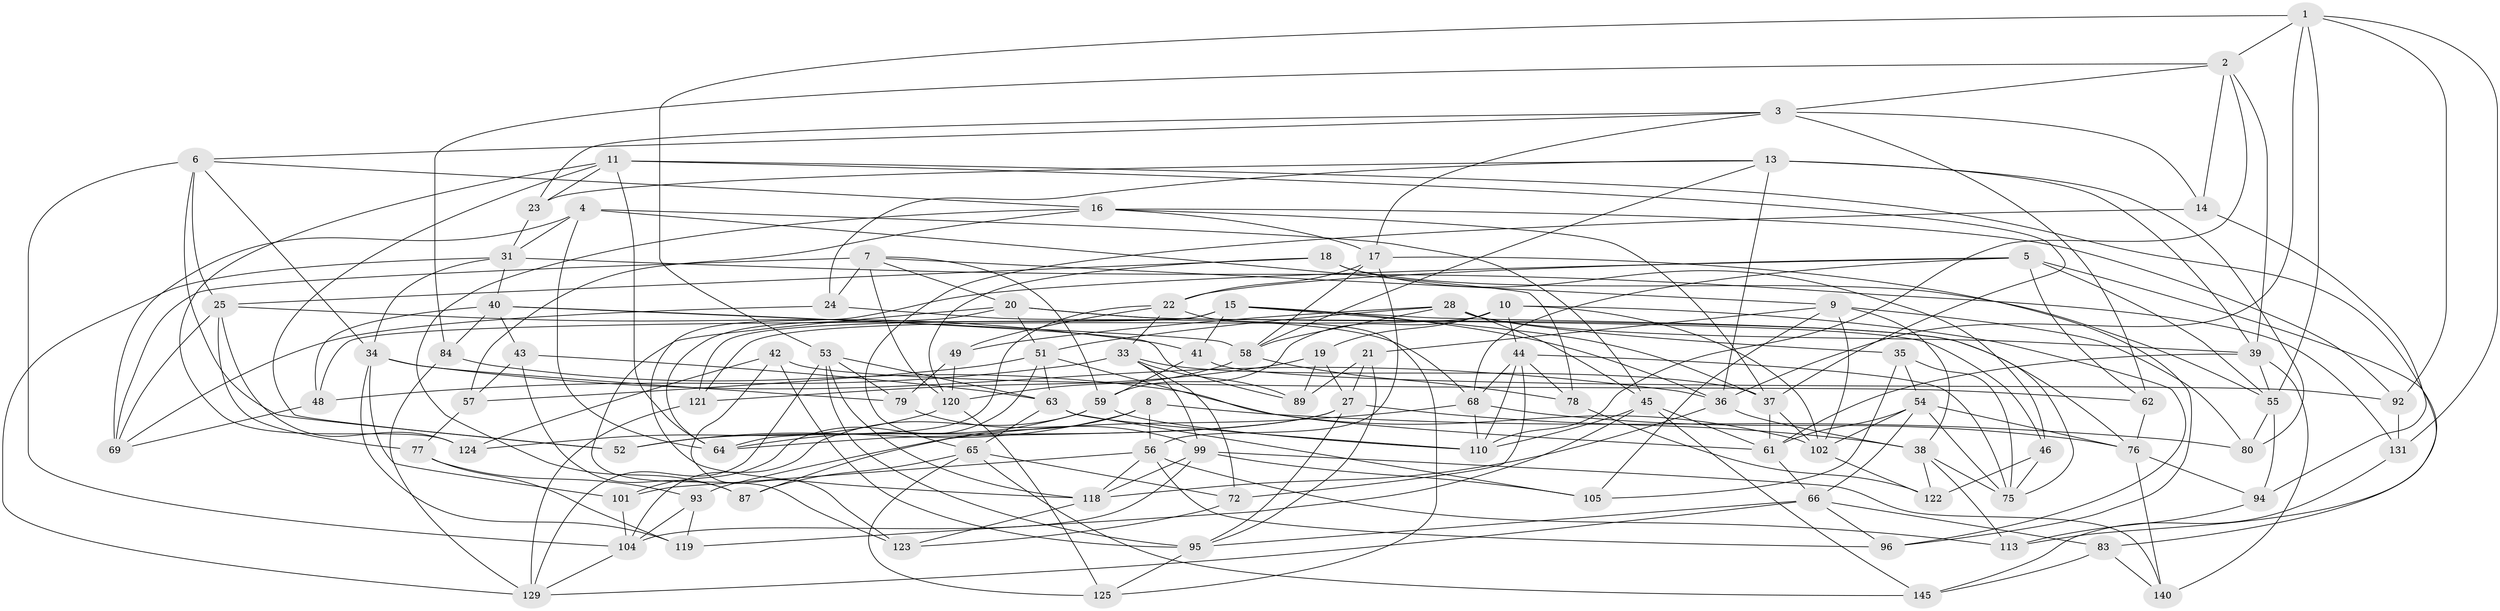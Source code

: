 // Generated by graph-tools (version 1.1) at 2025/24/03/03/25 07:24:30]
// undirected, 95 vertices, 242 edges
graph export_dot {
graph [start="1"]
  node [color=gray90,style=filled];
  1 [super="+98"];
  2 [super="+82"];
  3 [super="+88"];
  4 [super="+107"];
  5 [super="+133"];
  6 [super="+138"];
  7 [super="+12"];
  8;
  9 [super="+73"];
  10 [super="+130"];
  11 [super="+47"];
  13 [super="+29"];
  14;
  15 [super="+85"];
  16 [super="+135"];
  17 [super="+71"];
  18;
  19;
  20 [super="+30"];
  21;
  22 [super="+26"];
  23;
  24;
  25 [super="+148"];
  27 [super="+50"];
  28 [super="+32"];
  31 [super="+97"];
  33 [super="+60"];
  34 [super="+137"];
  35;
  36 [super="+81"];
  37 [super="+109"];
  38 [super="+90"];
  39 [super="+100"];
  40 [super="+67"];
  41;
  42;
  43;
  44 [super="+111"];
  45 [super="+106"];
  46;
  48;
  49;
  51 [super="+114"];
  52;
  53 [super="+134"];
  54 [super="+103"];
  55 [super="+128"];
  56 [super="+142"];
  57;
  58 [super="+74"];
  59 [super="+126"];
  61 [super="+146"];
  62;
  63 [super="+141"];
  64 [super="+112"];
  65 [super="+91"];
  66 [super="+70"];
  68 [super="+143"];
  69 [super="+117"];
  72;
  75 [super="+86"];
  76 [super="+132"];
  77;
  78;
  79;
  80;
  83;
  84;
  87;
  89;
  92;
  93;
  94;
  95 [super="+115"];
  96;
  99 [super="+147"];
  101;
  102 [super="+116"];
  104 [super="+108"];
  105;
  110 [super="+127"];
  113;
  118 [super="+144"];
  119;
  120 [super="+136"];
  121;
  122;
  123;
  124;
  125;
  129 [super="+139"];
  131;
  140;
  145;
  1 -- 53;
  1 -- 55;
  1 -- 2;
  1 -- 131;
  1 -- 92;
  1 -- 36;
  2 -- 110;
  2 -- 84;
  2 -- 3;
  2 -- 14;
  2 -- 39;
  3 -- 17;
  3 -- 23;
  3 -- 62;
  3 -- 14;
  3 -- 6;
  4 -- 78;
  4 -- 31;
  4 -- 69 [weight=2];
  4 -- 45;
  4 -- 64;
  5 -- 83;
  5 -- 68;
  5 -- 62;
  5 -- 55;
  5 -- 118;
  5 -- 22;
  6 -- 52;
  6 -- 16;
  6 -- 34;
  6 -- 104;
  6 -- 25;
  7 -- 24;
  7 -- 59;
  7 -- 9;
  7 -- 120;
  7 -- 20;
  7 -- 69;
  8 -- 87;
  8 -- 56;
  8 -- 80;
  8 -- 52;
  9 -- 102;
  9 -- 105;
  9 -- 80;
  9 -- 21;
  9 -- 38;
  10 -- 102;
  10 -- 96;
  10 -- 44;
  10 -- 121;
  10 -- 19;
  10 -- 59;
  11 -- 52;
  11 -- 23;
  11 -- 64;
  11 -- 113;
  11 -- 124;
  11 -- 37;
  13 -- 24;
  13 -- 80;
  13 -- 58;
  13 -- 23;
  13 -- 36;
  13 -- 39;
  14 -- 65;
  14 -- 94;
  15 -- 48;
  15 -- 37;
  15 -- 41;
  15 -- 36;
  15 -- 121;
  15 -- 75;
  16 -- 87;
  16 -- 17;
  16 -- 57;
  16 -- 92;
  16 -- 37;
  17 -- 58;
  17 -- 56;
  17 -- 96;
  17 -- 22;
  18 -- 46;
  18 -- 25;
  18 -- 120;
  18 -- 55;
  19 -- 121;
  19 -- 89;
  19 -- 27;
  20 -- 76;
  20 -- 46;
  20 -- 123;
  20 -- 51;
  20 -- 64;
  21 -- 27;
  21 -- 89;
  21 -- 95;
  22 -- 125;
  22 -- 49;
  22 -- 64;
  22 -- 33;
  23 -- 31;
  24 -- 69;
  24 -- 68;
  25 -- 124;
  25 -- 41;
  25 -- 77;
  25 -- 69;
  27 -- 52;
  27 -- 38;
  27 -- 64;
  27 -- 95;
  28 -- 49;
  28 -- 35;
  28 -- 45;
  28 -- 58;
  28 -- 51;
  28 -- 39;
  31 -- 34;
  31 -- 40;
  31 -- 129;
  31 -- 131;
  33 -- 48;
  33 -- 72;
  33 -- 99;
  33 -- 89;
  33 -- 37;
  34 -- 79;
  34 -- 36;
  34 -- 101;
  34 -- 119;
  35 -- 105;
  35 -- 54;
  35 -- 75;
  36 -- 118;
  36 -- 38;
  37 -- 61;
  37 -- 102;
  38 -- 122;
  38 -- 75;
  38 -- 113;
  39 -- 55;
  39 -- 140;
  39 -- 61;
  40 -- 89;
  40 -- 58;
  40 -- 48;
  40 -- 43;
  40 -- 84;
  41 -- 59;
  41 -- 92;
  42 -- 62;
  42 -- 123;
  42 -- 124;
  42 -- 95;
  43 -- 87;
  43 -- 63;
  43 -- 57;
  44 -- 78;
  44 -- 72;
  44 -- 75;
  44 -- 68;
  44 -- 110;
  45 -- 145;
  45 -- 119;
  45 -- 61;
  45 -- 110;
  46 -- 122;
  46 -- 75;
  48 -- 69;
  49 -- 79;
  49 -- 120;
  51 -- 63;
  51 -- 101;
  51 -- 57;
  51 -- 61;
  53 -- 79;
  53 -- 95;
  53 -- 118;
  53 -- 63;
  53 -- 129;
  54 -- 66;
  54 -- 61;
  54 -- 75;
  54 -- 102;
  54 -- 76;
  55 -- 80;
  55 -- 94;
  56 -- 113;
  56 -- 96;
  56 -- 101;
  56 -- 118;
  57 -- 77;
  58 -- 78;
  58 -- 120;
  59 -- 110;
  59 -- 104;
  59 -- 64;
  61 -- 66;
  62 -- 76;
  63 -- 65;
  63 -- 105;
  63 -- 110;
  65 -- 87;
  65 -- 145;
  65 -- 72;
  65 -- 125;
  66 -- 95;
  66 -- 96;
  66 -- 83;
  66 -- 129;
  68 -- 93;
  68 -- 76;
  68 -- 110;
  72 -- 123;
  76 -- 140;
  76 -- 94;
  77 -- 119;
  77 -- 93;
  78 -- 122;
  79 -- 99;
  83 -- 140;
  83 -- 145;
  84 -- 129;
  84 -- 102;
  92 -- 131;
  93 -- 104;
  93 -- 119;
  94 -- 113;
  95 -- 125;
  99 -- 140;
  99 -- 105;
  99 -- 104;
  99 -- 118;
  101 -- 104;
  102 -- 122;
  104 -- 129;
  118 -- 123;
  120 -- 125;
  120 -- 124;
  121 -- 129;
  131 -- 145;
}
